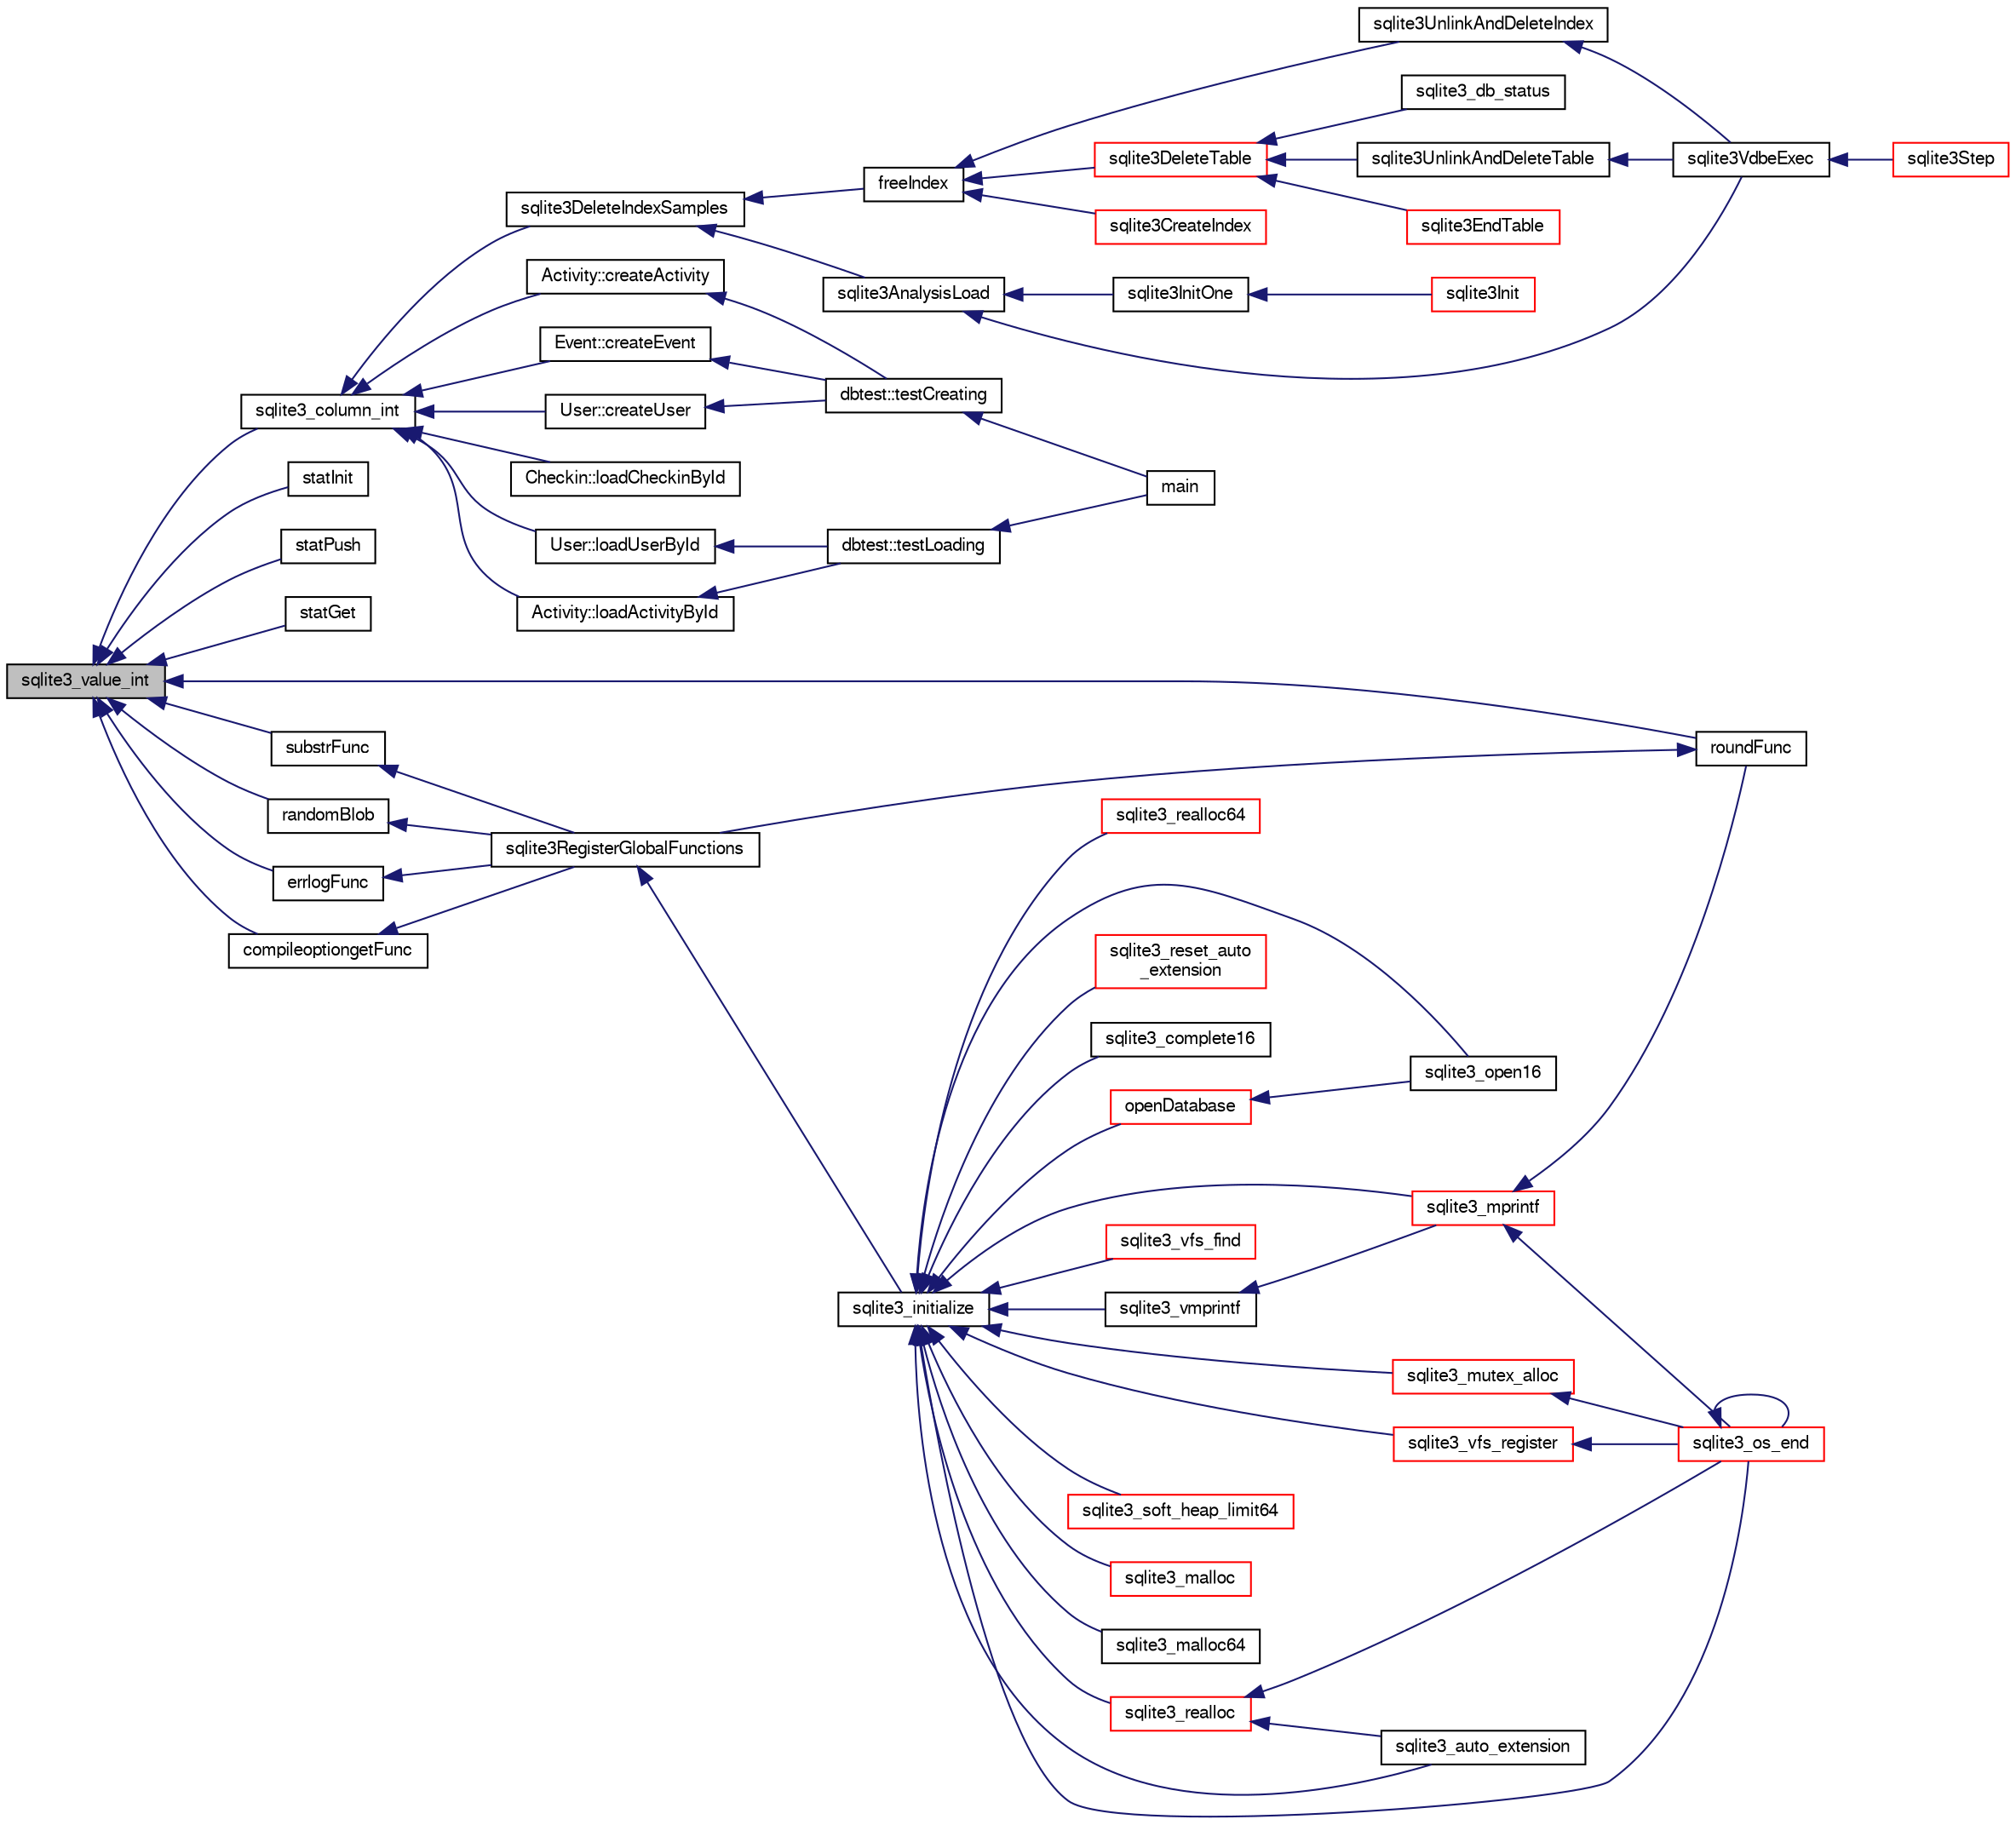 digraph "sqlite3_value_int"
{
  edge [fontname="FreeSans",fontsize="10",labelfontname="FreeSans",labelfontsize="10"];
  node [fontname="FreeSans",fontsize="10",shape=record];
  rankdir="LR";
  Node92943 [label="sqlite3_value_int",height=0.2,width=0.4,color="black", fillcolor="grey75", style="filled", fontcolor="black"];
  Node92943 -> Node92944 [dir="back",color="midnightblue",fontsize="10",style="solid",fontname="FreeSans"];
  Node92944 [label="sqlite3_column_int",height=0.2,width=0.4,color="black", fillcolor="white", style="filled",URL="$sqlite3_8h.html#a6bd16f5b3266f473e37e8e3d4ebb4290"];
  Node92944 -> Node92945 [dir="back",color="midnightblue",fontsize="10",style="solid",fontname="FreeSans"];
  Node92945 [label="Activity::createActivity",height=0.2,width=0.4,color="black", fillcolor="white", style="filled",URL="$classActivity.html#a813cc5e52c14ab49b39014c134e3425b"];
  Node92945 -> Node92946 [dir="back",color="midnightblue",fontsize="10",style="solid",fontname="FreeSans"];
  Node92946 [label="dbtest::testCreating",height=0.2,width=0.4,color="black", fillcolor="white", style="filled",URL="$classdbtest.html#a8193e88a7df657069c8a6bd09c8243b7"];
  Node92946 -> Node92947 [dir="back",color="midnightblue",fontsize="10",style="solid",fontname="FreeSans"];
  Node92947 [label="main",height=0.2,width=0.4,color="black", fillcolor="white", style="filled",URL="$test_8cpp.html#ae66f6b31b5ad750f1fe042a706a4e3d4"];
  Node92944 -> Node92948 [dir="back",color="midnightblue",fontsize="10",style="solid",fontname="FreeSans"];
  Node92948 [label="Activity::loadActivityById",height=0.2,width=0.4,color="black", fillcolor="white", style="filled",URL="$classActivity.html#abe4ffb4f08a47212ebf9013259d9e7fd"];
  Node92948 -> Node92949 [dir="back",color="midnightblue",fontsize="10",style="solid",fontname="FreeSans"];
  Node92949 [label="dbtest::testLoading",height=0.2,width=0.4,color="black", fillcolor="white", style="filled",URL="$classdbtest.html#a6f98d82a2c8e2b9040848763504ddae1"];
  Node92949 -> Node92947 [dir="back",color="midnightblue",fontsize="10",style="solid",fontname="FreeSans"];
  Node92944 -> Node92950 [dir="back",color="midnightblue",fontsize="10",style="solid",fontname="FreeSans"];
  Node92950 [label="Checkin::loadCheckinById",height=0.2,width=0.4,color="black", fillcolor="white", style="filled",URL="$classCheckin.html#a3461f70ea6c68475225f2a07f78a21e0"];
  Node92944 -> Node92951 [dir="back",color="midnightblue",fontsize="10",style="solid",fontname="FreeSans"];
  Node92951 [label="Event::createEvent",height=0.2,width=0.4,color="black", fillcolor="white", style="filled",URL="$classEvent.html#a77adb9f4a46ffb32c2d931f0691f5903"];
  Node92951 -> Node92946 [dir="back",color="midnightblue",fontsize="10",style="solid",fontname="FreeSans"];
  Node92944 -> Node92952 [dir="back",color="midnightblue",fontsize="10",style="solid",fontname="FreeSans"];
  Node92952 [label="sqlite3DeleteIndexSamples",height=0.2,width=0.4,color="black", fillcolor="white", style="filled",URL="$sqlite3_8c.html#aaeda0302fbf61397ec009f65bed047ef"];
  Node92952 -> Node92953 [dir="back",color="midnightblue",fontsize="10",style="solid",fontname="FreeSans"];
  Node92953 [label="sqlite3AnalysisLoad",height=0.2,width=0.4,color="black", fillcolor="white", style="filled",URL="$sqlite3_8c.html#a48a2301c27e1d3d68708b9b8761b5a01"];
  Node92953 -> Node92954 [dir="back",color="midnightblue",fontsize="10",style="solid",fontname="FreeSans"];
  Node92954 [label="sqlite3VdbeExec",height=0.2,width=0.4,color="black", fillcolor="white", style="filled",URL="$sqlite3_8c.html#a8ce40a614bdc56719c4d642b1e4dfb21"];
  Node92954 -> Node92955 [dir="back",color="midnightblue",fontsize="10",style="solid",fontname="FreeSans"];
  Node92955 [label="sqlite3Step",height=0.2,width=0.4,color="red", fillcolor="white", style="filled",URL="$sqlite3_8c.html#a3f2872e873e2758a4beedad1d5113554"];
  Node92953 -> Node92972 [dir="back",color="midnightblue",fontsize="10",style="solid",fontname="FreeSans"];
  Node92972 [label="sqlite3InitOne",height=0.2,width=0.4,color="black", fillcolor="white", style="filled",URL="$sqlite3_8c.html#ac4318b25df65269906b0379251fe9b85"];
  Node92972 -> Node92973 [dir="back",color="midnightblue",fontsize="10",style="solid",fontname="FreeSans"];
  Node92973 [label="sqlite3Init",height=0.2,width=0.4,color="red", fillcolor="white", style="filled",URL="$sqlite3_8c.html#aed74e3dc765631a833f522f425ff5a48"];
  Node92952 -> Node93082 [dir="back",color="midnightblue",fontsize="10",style="solid",fontname="FreeSans"];
  Node93082 [label="freeIndex",height=0.2,width=0.4,color="black", fillcolor="white", style="filled",URL="$sqlite3_8c.html#a00907c99c18d5bcb9d0b38c077146c31"];
  Node93082 -> Node93083 [dir="back",color="midnightblue",fontsize="10",style="solid",fontname="FreeSans"];
  Node93083 [label="sqlite3UnlinkAndDeleteIndex",height=0.2,width=0.4,color="black", fillcolor="white", style="filled",URL="$sqlite3_8c.html#a889f2dcb438c56db37a6d61e9f25e244"];
  Node93083 -> Node92954 [dir="back",color="midnightblue",fontsize="10",style="solid",fontname="FreeSans"];
  Node93082 -> Node93084 [dir="back",color="midnightblue",fontsize="10",style="solid",fontname="FreeSans"];
  Node93084 [label="sqlite3DeleteTable",height=0.2,width=0.4,color="red", fillcolor="white", style="filled",URL="$sqlite3_8c.html#a7fd3d507375a381a3807f92735318973"];
  Node93084 -> Node93085 [dir="back",color="midnightblue",fontsize="10",style="solid",fontname="FreeSans"];
  Node93085 [label="sqlite3_db_status",height=0.2,width=0.4,color="black", fillcolor="white", style="filled",URL="$sqlite3_8h.html#ab64e8333313ee2e44116842711818940"];
  Node93084 -> Node93086 [dir="back",color="midnightblue",fontsize="10",style="solid",fontname="FreeSans"];
  Node93086 [label="sqlite3UnlinkAndDeleteTable",height=0.2,width=0.4,color="black", fillcolor="white", style="filled",URL="$sqlite3_8c.html#a9733677716a49de464f86fff164e9a1b"];
  Node93086 -> Node92954 [dir="back",color="midnightblue",fontsize="10",style="solid",fontname="FreeSans"];
  Node93084 -> Node92988 [dir="back",color="midnightblue",fontsize="10",style="solid",fontname="FreeSans"];
  Node92988 [label="sqlite3EndTable",height=0.2,width=0.4,color="red", fillcolor="white", style="filled",URL="$sqlite3_8c.html#a7b5f2c66c0f0b6f819d970ca389768b0"];
  Node93082 -> Node92985 [dir="back",color="midnightblue",fontsize="10",style="solid",fontname="FreeSans"];
  Node92985 [label="sqlite3CreateIndex",height=0.2,width=0.4,color="red", fillcolor="white", style="filled",URL="$sqlite3_8c.html#a8dbe5e590ab6c58a8c45f34f7c81e825"];
  Node92944 -> Node93077 [dir="back",color="midnightblue",fontsize="10",style="solid",fontname="FreeSans"];
  Node93077 [label="User::createUser",height=0.2,width=0.4,color="black", fillcolor="white", style="filled",URL="$classUser.html#a22ed673939e8cc0a136130b809bba513"];
  Node93077 -> Node92946 [dir="back",color="midnightblue",fontsize="10",style="solid",fontname="FreeSans"];
  Node92944 -> Node93078 [dir="back",color="midnightblue",fontsize="10",style="solid",fontname="FreeSans"];
  Node93078 [label="User::loadUserById",height=0.2,width=0.4,color="black", fillcolor="white", style="filled",URL="$classUser.html#a863377665b7fb83c5547dcf9727f5092"];
  Node93078 -> Node92949 [dir="back",color="midnightblue",fontsize="10",style="solid",fontname="FreeSans"];
  Node92943 -> Node93206 [dir="back",color="midnightblue",fontsize="10",style="solid",fontname="FreeSans"];
  Node93206 [label="statInit",height=0.2,width=0.4,color="black", fillcolor="white", style="filled",URL="$sqlite3_8c.html#aac2f12d5891bace13cabf65d06e962f5"];
  Node92943 -> Node93207 [dir="back",color="midnightblue",fontsize="10",style="solid",fontname="FreeSans"];
  Node93207 [label="statPush",height=0.2,width=0.4,color="black", fillcolor="white", style="filled",URL="$sqlite3_8c.html#ae0137bd338f850e7fa8e62bbcedd14a9"];
  Node92943 -> Node93208 [dir="back",color="midnightblue",fontsize="10",style="solid",fontname="FreeSans"];
  Node93208 [label="statGet",height=0.2,width=0.4,color="black", fillcolor="white", style="filled",URL="$sqlite3_8c.html#a6357fb6fa381df401d3be4ef3a93ec6e"];
  Node92943 -> Node93209 [dir="back",color="midnightblue",fontsize="10",style="solid",fontname="FreeSans"];
  Node93209 [label="substrFunc",height=0.2,width=0.4,color="black", fillcolor="white", style="filled",URL="$sqlite3_8c.html#a8a8739d9af5589338113371e440b2734"];
  Node93209 -> Node93210 [dir="back",color="midnightblue",fontsize="10",style="solid",fontname="FreeSans"];
  Node93210 [label="sqlite3RegisterGlobalFunctions",height=0.2,width=0.4,color="black", fillcolor="white", style="filled",URL="$sqlite3_8c.html#a9f75bd111010f29e1b8d74344473c4ec"];
  Node93210 -> Node93211 [dir="back",color="midnightblue",fontsize="10",style="solid",fontname="FreeSans"];
  Node93211 [label="sqlite3_initialize",height=0.2,width=0.4,color="black", fillcolor="white", style="filled",URL="$sqlite3_8h.html#ab0c0ee2d5d4cf8b28e9572296a8861df"];
  Node93211 -> Node93212 [dir="back",color="midnightblue",fontsize="10",style="solid",fontname="FreeSans"];
  Node93212 [label="sqlite3_vfs_find",height=0.2,width=0.4,color="red", fillcolor="white", style="filled",URL="$sqlite3_8h.html#ac201a26de3dfa1d6deb8069eb8d95627"];
  Node93211 -> Node93360 [dir="back",color="midnightblue",fontsize="10",style="solid",fontname="FreeSans"];
  Node93360 [label="sqlite3_vfs_register",height=0.2,width=0.4,color="red", fillcolor="white", style="filled",URL="$sqlite3_8h.html#a7184b289ccd4c4c7200589137d88c4ae"];
  Node93360 -> Node93218 [dir="back",color="midnightblue",fontsize="10",style="solid",fontname="FreeSans"];
  Node93218 [label="sqlite3_os_end",height=0.2,width=0.4,color="red", fillcolor="white", style="filled",URL="$sqlite3_8h.html#a2288c95881ecca13d994e42b6a958906"];
  Node93218 -> Node93218 [dir="back",color="midnightblue",fontsize="10",style="solid",fontname="FreeSans"];
  Node93211 -> Node93363 [dir="back",color="midnightblue",fontsize="10",style="solid",fontname="FreeSans"];
  Node93363 [label="sqlite3_mutex_alloc",height=0.2,width=0.4,color="red", fillcolor="white", style="filled",URL="$sqlite3_8h.html#aa3f89418cd18e99596435c958b29b650"];
  Node93363 -> Node93218 [dir="back",color="midnightblue",fontsize="10",style="solid",fontname="FreeSans"];
  Node93211 -> Node93436 [dir="back",color="midnightblue",fontsize="10",style="solid",fontname="FreeSans"];
  Node93436 [label="sqlite3_soft_heap_limit64",height=0.2,width=0.4,color="red", fillcolor="white", style="filled",URL="$sqlite3_8h.html#ab37b3a4d1652e3acb2c43d1252e6b852"];
  Node93211 -> Node93438 [dir="back",color="midnightblue",fontsize="10",style="solid",fontname="FreeSans"];
  Node93438 [label="sqlite3_malloc",height=0.2,width=0.4,color="red", fillcolor="white", style="filled",URL="$sqlite3_8h.html#a510e31845345737f17d86ce0b2328356"];
  Node93211 -> Node93703 [dir="back",color="midnightblue",fontsize="10",style="solid",fontname="FreeSans"];
  Node93703 [label="sqlite3_malloc64",height=0.2,width=0.4,color="black", fillcolor="white", style="filled",URL="$sqlite3_8h.html#a12b7ee85e539ea28c130c5c75b96a82a"];
  Node93211 -> Node93704 [dir="back",color="midnightblue",fontsize="10",style="solid",fontname="FreeSans"];
  Node93704 [label="sqlite3_realloc",height=0.2,width=0.4,color="red", fillcolor="white", style="filled",URL="$sqlite3_8h.html#a627f0eeface58024ef47403d8cc76b35"];
  Node93704 -> Node93218 [dir="back",color="midnightblue",fontsize="10",style="solid",fontname="FreeSans"];
  Node93704 -> Node93720 [dir="back",color="midnightblue",fontsize="10",style="solid",fontname="FreeSans"];
  Node93720 [label="sqlite3_auto_extension",height=0.2,width=0.4,color="black", fillcolor="white", style="filled",URL="$sqlite3_8h.html#a85a95b45e94f6bcd52aa39b6acdb36d7"];
  Node93211 -> Node93722 [dir="back",color="midnightblue",fontsize="10",style="solid",fontname="FreeSans"];
  Node93722 [label="sqlite3_realloc64",height=0.2,width=0.4,color="red", fillcolor="white", style="filled",URL="$sqlite3_8h.html#afe88c85e9f864a3fd92941cad197245d"];
  Node93211 -> Node93513 [dir="back",color="midnightblue",fontsize="10",style="solid",fontname="FreeSans"];
  Node93513 [label="sqlite3_vmprintf",height=0.2,width=0.4,color="black", fillcolor="white", style="filled",URL="$sqlite3_8h.html#ac240de67ddf003828f16a6d9dd3fa3ca"];
  Node93513 -> Node93514 [dir="back",color="midnightblue",fontsize="10",style="solid",fontname="FreeSans"];
  Node93514 [label="sqlite3_mprintf",height=0.2,width=0.4,color="red", fillcolor="white", style="filled",URL="$sqlite3_8h.html#a9533933e57f7ccbb48c32041ce3a8862"];
  Node93514 -> Node93218 [dir="back",color="midnightblue",fontsize="10",style="solid",fontname="FreeSans"];
  Node93514 -> Node93516 [dir="back",color="midnightblue",fontsize="10",style="solid",fontname="FreeSans"];
  Node93516 [label="roundFunc",height=0.2,width=0.4,color="black", fillcolor="white", style="filled",URL="$sqlite3_8c.html#a8c444ba254edc27891111b76e7ba85e7"];
  Node93516 -> Node93210 [dir="back",color="midnightblue",fontsize="10",style="solid",fontname="FreeSans"];
  Node93211 -> Node93514 [dir="back",color="midnightblue",fontsize="10",style="solid",fontname="FreeSans"];
  Node93211 -> Node93218 [dir="back",color="midnightblue",fontsize="10",style="solid",fontname="FreeSans"];
  Node93211 -> Node93720 [dir="back",color="midnightblue",fontsize="10",style="solid",fontname="FreeSans"];
  Node93211 -> Node93821 [dir="back",color="midnightblue",fontsize="10",style="solid",fontname="FreeSans"];
  Node93821 [label="sqlite3_reset_auto\l_extension",height=0.2,width=0.4,color="red", fillcolor="white", style="filled",URL="$sqlite3_8h.html#ac33f4064ae6690cada7bdc89e8153ffc"];
  Node93211 -> Node93687 [dir="back",color="midnightblue",fontsize="10",style="solid",fontname="FreeSans"];
  Node93687 [label="sqlite3_complete16",height=0.2,width=0.4,color="black", fillcolor="white", style="filled",URL="$sqlite3_8h.html#a3260341c2ef82787acca48414a1d03a1"];
  Node93211 -> Node93180 [dir="back",color="midnightblue",fontsize="10",style="solid",fontname="FreeSans"];
  Node93180 [label="openDatabase",height=0.2,width=0.4,color="red", fillcolor="white", style="filled",URL="$sqlite3_8c.html#a6a9c3bc3a64234e863413f41db473758"];
  Node93180 -> Node93183 [dir="back",color="midnightblue",fontsize="10",style="solid",fontname="FreeSans"];
  Node93183 [label="sqlite3_open16",height=0.2,width=0.4,color="black", fillcolor="white", style="filled",URL="$sqlite3_8h.html#adbc401bb96713f32e553db32f6f3ca33"];
  Node93211 -> Node93183 [dir="back",color="midnightblue",fontsize="10",style="solid",fontname="FreeSans"];
  Node92943 -> Node93516 [dir="back",color="midnightblue",fontsize="10",style="solid",fontname="FreeSans"];
  Node92943 -> Node93354 [dir="back",color="midnightblue",fontsize="10",style="solid",fontname="FreeSans"];
  Node93354 [label="randomBlob",height=0.2,width=0.4,color="black", fillcolor="white", style="filled",URL="$sqlite3_8c.html#a2b058708f7f26feb80fce84c3e375d64"];
  Node93354 -> Node93210 [dir="back",color="midnightblue",fontsize="10",style="solid",fontname="FreeSans"];
  Node92943 -> Node93664 [dir="back",color="midnightblue",fontsize="10",style="solid",fontname="FreeSans"];
  Node93664 [label="errlogFunc",height=0.2,width=0.4,color="black", fillcolor="white", style="filled",URL="$sqlite3_8c.html#a56d5c8e1f0a43e4c9f8864c27065393f"];
  Node93664 -> Node93210 [dir="back",color="midnightblue",fontsize="10",style="solid",fontname="FreeSans"];
  Node92943 -> Node93740 [dir="back",color="midnightblue",fontsize="10",style="solid",fontname="FreeSans"];
  Node93740 [label="compileoptiongetFunc",height=0.2,width=0.4,color="black", fillcolor="white", style="filled",URL="$sqlite3_8c.html#a9221f1bc427c499f548f1e50ad1033b0"];
  Node93740 -> Node93210 [dir="back",color="midnightblue",fontsize="10",style="solid",fontname="FreeSans"];
}
